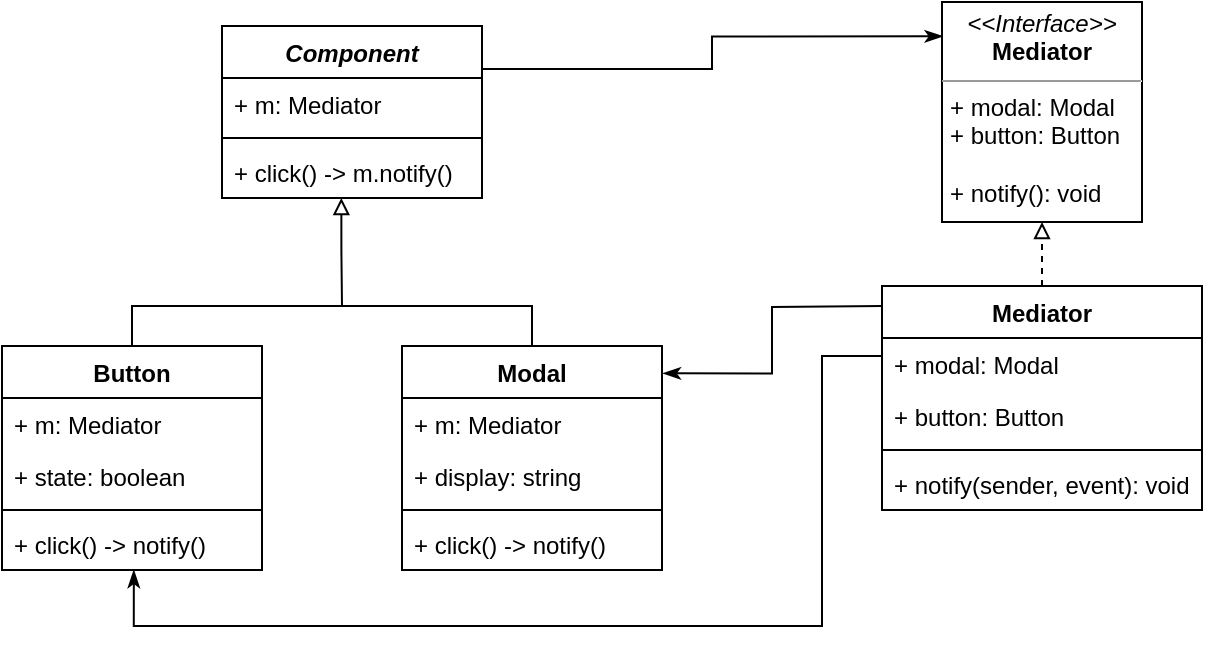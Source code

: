 <mxfile version="14.6.13" type="device"><diagram id="Dr7hQBu08ROTSIVVVIJj" name="Страница 1"><mxGraphModel dx="813" dy="470" grid="1" gridSize="10" guides="1" tooltips="1" connect="1" arrows="1" fold="1" page="1" pageScale="1" pageWidth="827" pageHeight="1169" math="0" shadow="0"><root><mxCell id="0"/><mxCell id="1" parent="0"/><mxCell id="nTphIv6xv6jwWUnaPaTf-42" style="edgeStyle=orthogonalEdgeStyle;rounded=0;orthogonalLoop=1;jettySize=auto;html=1;exitX=0.5;exitY=0;exitDx=0;exitDy=0;entryX=0.5;entryY=1;entryDx=0;entryDy=0;startArrow=none;startFill=0;endArrow=block;endFill=0;dashed=1;" edge="1" parent="1" source="nTphIv6xv6jwWUnaPaTf-6" target="nTphIv6xv6jwWUnaPaTf-40"><mxGeometry relative="1" as="geometry"/></mxCell><mxCell id="nTphIv6xv6jwWUnaPaTf-6" value="Mediator" style="swimlane;fontStyle=1;align=center;verticalAlign=top;childLayout=stackLayout;horizontal=1;startSize=26;horizontalStack=0;resizeParent=1;resizeParentMax=0;resizeLast=0;collapsible=1;marginBottom=0;" vertex="1" parent="1"><mxGeometry x="500" y="480" width="160" height="112" as="geometry"/></mxCell><mxCell id="nTphIv6xv6jwWUnaPaTf-10" value="+ modal: Modal" style="text;strokeColor=none;fillColor=none;align=left;verticalAlign=top;spacingLeft=4;spacingRight=4;overflow=hidden;rotatable=0;points=[[0,0.5],[1,0.5]];portConstraint=eastwest;" vertex="1" parent="nTphIv6xv6jwWUnaPaTf-6"><mxGeometry y="26" width="160" height="26" as="geometry"/></mxCell><mxCell id="nTphIv6xv6jwWUnaPaTf-7" value="+ button: Button" style="text;strokeColor=none;fillColor=none;align=left;verticalAlign=top;spacingLeft=4;spacingRight=4;overflow=hidden;rotatable=0;points=[[0,0.5],[1,0.5]];portConstraint=eastwest;" vertex="1" parent="nTphIv6xv6jwWUnaPaTf-6"><mxGeometry y="52" width="160" height="26" as="geometry"/></mxCell><mxCell id="nTphIv6xv6jwWUnaPaTf-8" value="" style="line;strokeWidth=1;fillColor=none;align=left;verticalAlign=middle;spacingTop=-1;spacingLeft=3;spacingRight=3;rotatable=0;labelPosition=right;points=[];portConstraint=eastwest;" vertex="1" parent="nTphIv6xv6jwWUnaPaTf-6"><mxGeometry y="78" width="160" height="8" as="geometry"/></mxCell><mxCell id="nTphIv6xv6jwWUnaPaTf-11" value="+ notify(sender, event): void" style="text;strokeColor=none;fillColor=none;align=left;verticalAlign=top;spacingLeft=4;spacingRight=4;overflow=hidden;rotatable=0;points=[[0,0.5],[1,0.5]];portConstraint=eastwest;" vertex="1" parent="nTphIv6xv6jwWUnaPaTf-6"><mxGeometry y="86" width="160" height="26" as="geometry"/></mxCell><mxCell id="nTphIv6xv6jwWUnaPaTf-41" style="edgeStyle=orthogonalEdgeStyle;rounded=0;orthogonalLoop=1;jettySize=auto;html=1;exitX=1;exitY=0.25;exitDx=0;exitDy=0;entryX=0.004;entryY=0.156;entryDx=0;entryDy=0;entryPerimeter=0;startArrow=none;startFill=0;endArrow=classicThin;endFill=1;" edge="1" parent="1" source="nTphIv6xv6jwWUnaPaTf-12" target="nTphIv6xv6jwWUnaPaTf-40"><mxGeometry relative="1" as="geometry"/></mxCell><mxCell id="nTphIv6xv6jwWUnaPaTf-12" value="Component" style="swimlane;fontStyle=3;align=center;verticalAlign=top;childLayout=stackLayout;horizontal=1;startSize=26;horizontalStack=0;resizeParent=1;resizeParentMax=0;resizeLast=0;collapsible=1;marginBottom=0;" vertex="1" parent="1"><mxGeometry x="170" y="350" width="130" height="86" as="geometry"/></mxCell><mxCell id="nTphIv6xv6jwWUnaPaTf-13" value="+ m: Mediator" style="text;strokeColor=none;fillColor=none;align=left;verticalAlign=top;spacingLeft=4;spacingRight=4;overflow=hidden;rotatable=0;points=[[0,0.5],[1,0.5]];portConstraint=eastwest;" vertex="1" parent="nTphIv6xv6jwWUnaPaTf-12"><mxGeometry y="26" width="130" height="26" as="geometry"/></mxCell><mxCell id="nTphIv6xv6jwWUnaPaTf-14" value="" style="line;strokeWidth=1;fillColor=none;align=left;verticalAlign=middle;spacingTop=-1;spacingLeft=3;spacingRight=3;rotatable=0;labelPosition=right;points=[];portConstraint=eastwest;" vertex="1" parent="nTphIv6xv6jwWUnaPaTf-12"><mxGeometry y="52" width="130" height="8" as="geometry"/></mxCell><mxCell id="nTphIv6xv6jwWUnaPaTf-15" value="+ click() -&gt; m.notify()" style="text;strokeColor=none;fillColor=none;align=left;verticalAlign=top;spacingLeft=4;spacingRight=4;overflow=hidden;rotatable=0;points=[[0,0.5],[1,0.5]];portConstraint=eastwest;" vertex="1" parent="nTphIv6xv6jwWUnaPaTf-12"><mxGeometry y="60" width="130" height="26" as="geometry"/></mxCell><mxCell id="nTphIv6xv6jwWUnaPaTf-33" style="edgeStyle=orthogonalEdgeStyle;rounded=0;orthogonalLoop=1;jettySize=auto;html=1;exitX=0.5;exitY=0;exitDx=0;exitDy=0;entryX=0.5;entryY=0;entryDx=0;entryDy=0;startArrow=none;startFill=0;endArrow=none;endFill=0;" edge="1" parent="1" source="nTphIv6xv6jwWUnaPaTf-16" target="nTphIv6xv6jwWUnaPaTf-20"><mxGeometry relative="1" as="geometry"/></mxCell><mxCell id="nTphIv6xv6jwWUnaPaTf-16" value="Button" style="swimlane;fontStyle=1;align=center;verticalAlign=top;childLayout=stackLayout;horizontal=1;startSize=26;horizontalStack=0;resizeParent=1;resizeParentMax=0;resizeLast=0;collapsible=1;marginBottom=0;" vertex="1" parent="1"><mxGeometry x="60" y="510" width="130" height="112" as="geometry"/></mxCell><mxCell id="nTphIv6xv6jwWUnaPaTf-26" value="+ m: Mediator" style="text;strokeColor=none;fillColor=none;align=left;verticalAlign=top;spacingLeft=4;spacingRight=4;overflow=hidden;rotatable=0;points=[[0,0.5],[1,0.5]];portConstraint=eastwest;" vertex="1" parent="nTphIv6xv6jwWUnaPaTf-16"><mxGeometry y="26" width="130" height="26" as="geometry"/></mxCell><mxCell id="nTphIv6xv6jwWUnaPaTf-17" value="+ state: boolean" style="text;strokeColor=none;fillColor=none;align=left;verticalAlign=top;spacingLeft=4;spacingRight=4;overflow=hidden;rotatable=0;points=[[0,0.5],[1,0.5]];portConstraint=eastwest;" vertex="1" parent="nTphIv6xv6jwWUnaPaTf-16"><mxGeometry y="52" width="130" height="26" as="geometry"/></mxCell><mxCell id="nTphIv6xv6jwWUnaPaTf-18" value="" style="line;strokeWidth=1;fillColor=none;align=left;verticalAlign=middle;spacingTop=-1;spacingLeft=3;spacingRight=3;rotatable=0;labelPosition=right;points=[];portConstraint=eastwest;" vertex="1" parent="nTphIv6xv6jwWUnaPaTf-16"><mxGeometry y="78" width="130" height="8" as="geometry"/></mxCell><mxCell id="nTphIv6xv6jwWUnaPaTf-19" value="+ click() -&gt; notify()" style="text;strokeColor=none;fillColor=none;align=left;verticalAlign=top;spacingLeft=4;spacingRight=4;overflow=hidden;rotatable=0;points=[[0,0.5],[1,0.5]];portConstraint=eastwest;" vertex="1" parent="nTphIv6xv6jwWUnaPaTf-16"><mxGeometry y="86" width="130" height="26" as="geometry"/></mxCell><mxCell id="nTphIv6xv6jwWUnaPaTf-20" value="Modal" style="swimlane;fontStyle=1;align=center;verticalAlign=top;childLayout=stackLayout;horizontal=1;startSize=26;horizontalStack=0;resizeParent=1;resizeParentMax=0;resizeLast=0;collapsible=1;marginBottom=0;" vertex="1" parent="1"><mxGeometry x="260" y="510" width="130" height="112" as="geometry"/></mxCell><mxCell id="nTphIv6xv6jwWUnaPaTf-25" value="+ m: Mediator" style="text;strokeColor=none;fillColor=none;align=left;verticalAlign=top;spacingLeft=4;spacingRight=4;overflow=hidden;rotatable=0;points=[[0,0.5],[1,0.5]];portConstraint=eastwest;" vertex="1" parent="nTphIv6xv6jwWUnaPaTf-20"><mxGeometry y="26" width="130" height="26" as="geometry"/></mxCell><mxCell id="nTphIv6xv6jwWUnaPaTf-21" value="+ display: string" style="text;strokeColor=none;fillColor=none;align=left;verticalAlign=top;spacingLeft=4;spacingRight=4;overflow=hidden;rotatable=0;points=[[0,0.5],[1,0.5]];portConstraint=eastwest;" vertex="1" parent="nTphIv6xv6jwWUnaPaTf-20"><mxGeometry y="52" width="130" height="26" as="geometry"/></mxCell><mxCell id="nTphIv6xv6jwWUnaPaTf-22" value="" style="line;strokeWidth=1;fillColor=none;align=left;verticalAlign=middle;spacingTop=-1;spacingLeft=3;spacingRight=3;rotatable=0;labelPosition=right;points=[];portConstraint=eastwest;" vertex="1" parent="nTphIv6xv6jwWUnaPaTf-20"><mxGeometry y="78" width="130" height="8" as="geometry"/></mxCell><mxCell id="nTphIv6xv6jwWUnaPaTf-23" value="+ click() -&gt; notify()" style="text;strokeColor=none;fillColor=none;align=left;verticalAlign=top;spacingLeft=4;spacingRight=4;overflow=hidden;rotatable=0;points=[[0,0.5],[1,0.5]];portConstraint=eastwest;" vertex="1" parent="nTphIv6xv6jwWUnaPaTf-20"><mxGeometry y="86" width="130" height="26" as="geometry"/></mxCell><mxCell id="nTphIv6xv6jwWUnaPaTf-34" style="edgeStyle=orthogonalEdgeStyle;rounded=0;orthogonalLoop=1;jettySize=auto;html=1;exitX=0.459;exitY=1;exitDx=0;exitDy=0;startArrow=block;startFill=0;endArrow=none;endFill=0;exitPerimeter=0;" edge="1" parent="1" source="nTphIv6xv6jwWUnaPaTf-15"><mxGeometry relative="1" as="geometry"><mxPoint x="230" y="490" as="targetPoint"/></mxGeometry></mxCell><mxCell id="nTphIv6xv6jwWUnaPaTf-38" style="edgeStyle=orthogonalEdgeStyle;rounded=0;orthogonalLoop=1;jettySize=auto;html=1;entryX=1.003;entryY=0.122;entryDx=0;entryDy=0;entryPerimeter=0;startArrow=none;startFill=0;endArrow=classicThin;endFill=1;" edge="1" parent="1" target="nTphIv6xv6jwWUnaPaTf-20"><mxGeometry relative="1" as="geometry"><mxPoint x="500" y="490" as="sourcePoint"/></mxGeometry></mxCell><mxCell id="nTphIv6xv6jwWUnaPaTf-39" style="edgeStyle=orthogonalEdgeStyle;rounded=0;orthogonalLoop=1;jettySize=auto;html=1;exitX=0;exitY=0.5;exitDx=0;exitDy=0;entryX=0.507;entryY=1;entryDx=0;entryDy=0;entryPerimeter=0;startArrow=none;startFill=0;endArrow=classicThin;endFill=1;" edge="1" parent="1" source="nTphIv6xv6jwWUnaPaTf-10" target="nTphIv6xv6jwWUnaPaTf-19"><mxGeometry relative="1" as="geometry"><Array as="points"><mxPoint x="470" y="515"/><mxPoint x="470" y="650"/><mxPoint x="126" y="650"/></Array></mxGeometry></mxCell><mxCell id="nTphIv6xv6jwWUnaPaTf-40" value="&lt;p style=&quot;margin: 0px ; margin-top: 4px ; text-align: center&quot;&gt;&lt;i&gt;&amp;lt;&amp;lt;Interface&amp;gt;&amp;gt;&lt;/i&gt;&lt;br&gt;&lt;b&gt;Mediator&lt;/b&gt;&lt;/p&gt;&lt;hr size=&quot;1&quot;&gt;&lt;p style=&quot;margin: 0px ; margin-left: 4px&quot;&gt;+ modal: Modal&lt;br&gt;&lt;/p&gt;&lt;p style=&quot;margin: 0px ; margin-left: 4px&quot;&gt;+ button: Button&lt;/p&gt;&lt;p style=&quot;margin: 0px ; margin-left: 4px&quot;&gt;&lt;br&gt;&lt;/p&gt;&lt;p style=&quot;margin: 0px ; margin-left: 4px&quot;&gt;+ notify(): void&lt;/p&gt;" style="verticalAlign=top;align=left;overflow=fill;fontSize=12;fontFamily=Helvetica;html=1;" vertex="1" parent="1"><mxGeometry x="530" y="338" width="100" height="110" as="geometry"/></mxCell></root></mxGraphModel></diagram></mxfile>
